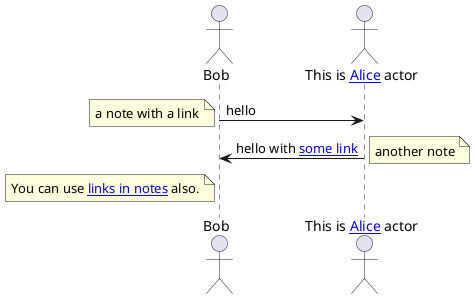 @startuml
actor Bob [[http://plantuml.com/sequence]]
actor "This is [[http://plantuml.com/sequence Alice]] actor" as Alice
Bob -> Alice [[http://plantuml.com/start]] : hello
note left [[http://plantuml.com/start]]
  a note with a link
end note
Alice -> Bob : hello with [[http://plantuml.com/start{Tooltip for message} some link]]
note right [[http://plantuml.com/start]] : another note

note left of Bob
You can use [[https://plantuml.com/start links in notes]] also.
end note


@enduml

